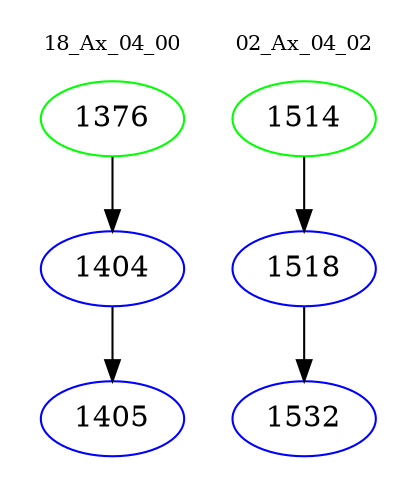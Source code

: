 digraph{
subgraph cluster_0 {
color = white
label = "18_Ax_04_00";
fontsize=10;
T0_1376 [label="1376", color="green"]
T0_1376 -> T0_1404 [color="black"]
T0_1404 [label="1404", color="blue"]
T0_1404 -> T0_1405 [color="black"]
T0_1405 [label="1405", color="blue"]
}
subgraph cluster_1 {
color = white
label = "02_Ax_04_02";
fontsize=10;
T1_1514 [label="1514", color="green"]
T1_1514 -> T1_1518 [color="black"]
T1_1518 [label="1518", color="blue"]
T1_1518 -> T1_1532 [color="black"]
T1_1532 [label="1532", color="blue"]
}
}
